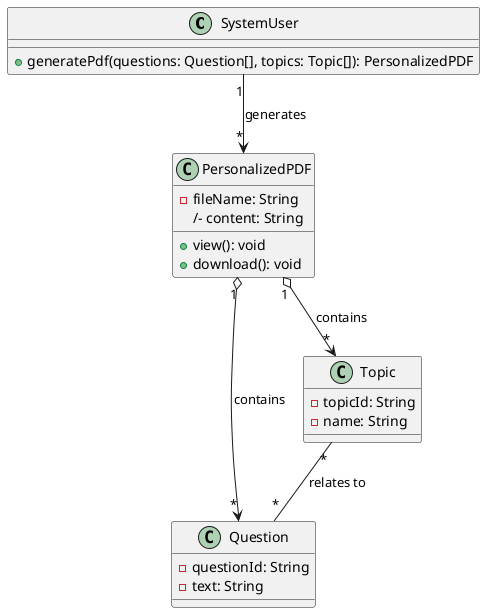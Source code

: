 @startuml
class SystemUser {
  + generatePdf(questions: Question[], topics: Topic[]): PersonalizedPDF
}

class PersonalizedPDF {
  - fileName: String
  /- content: String
  + view(): void
  + download(): void
}

class Question {
  - questionId: String
  - text: String
}

class Topic {
  - topicId: String
  - name: String
}

SystemUser "1" --> "*" PersonalizedPDF : generates
PersonalizedPDF "1" o--> "*" Question : contains
PersonalizedPDF "1" o--> "*" Topic : contains
Topic "*" -- "*" Question : relates to
@enduml